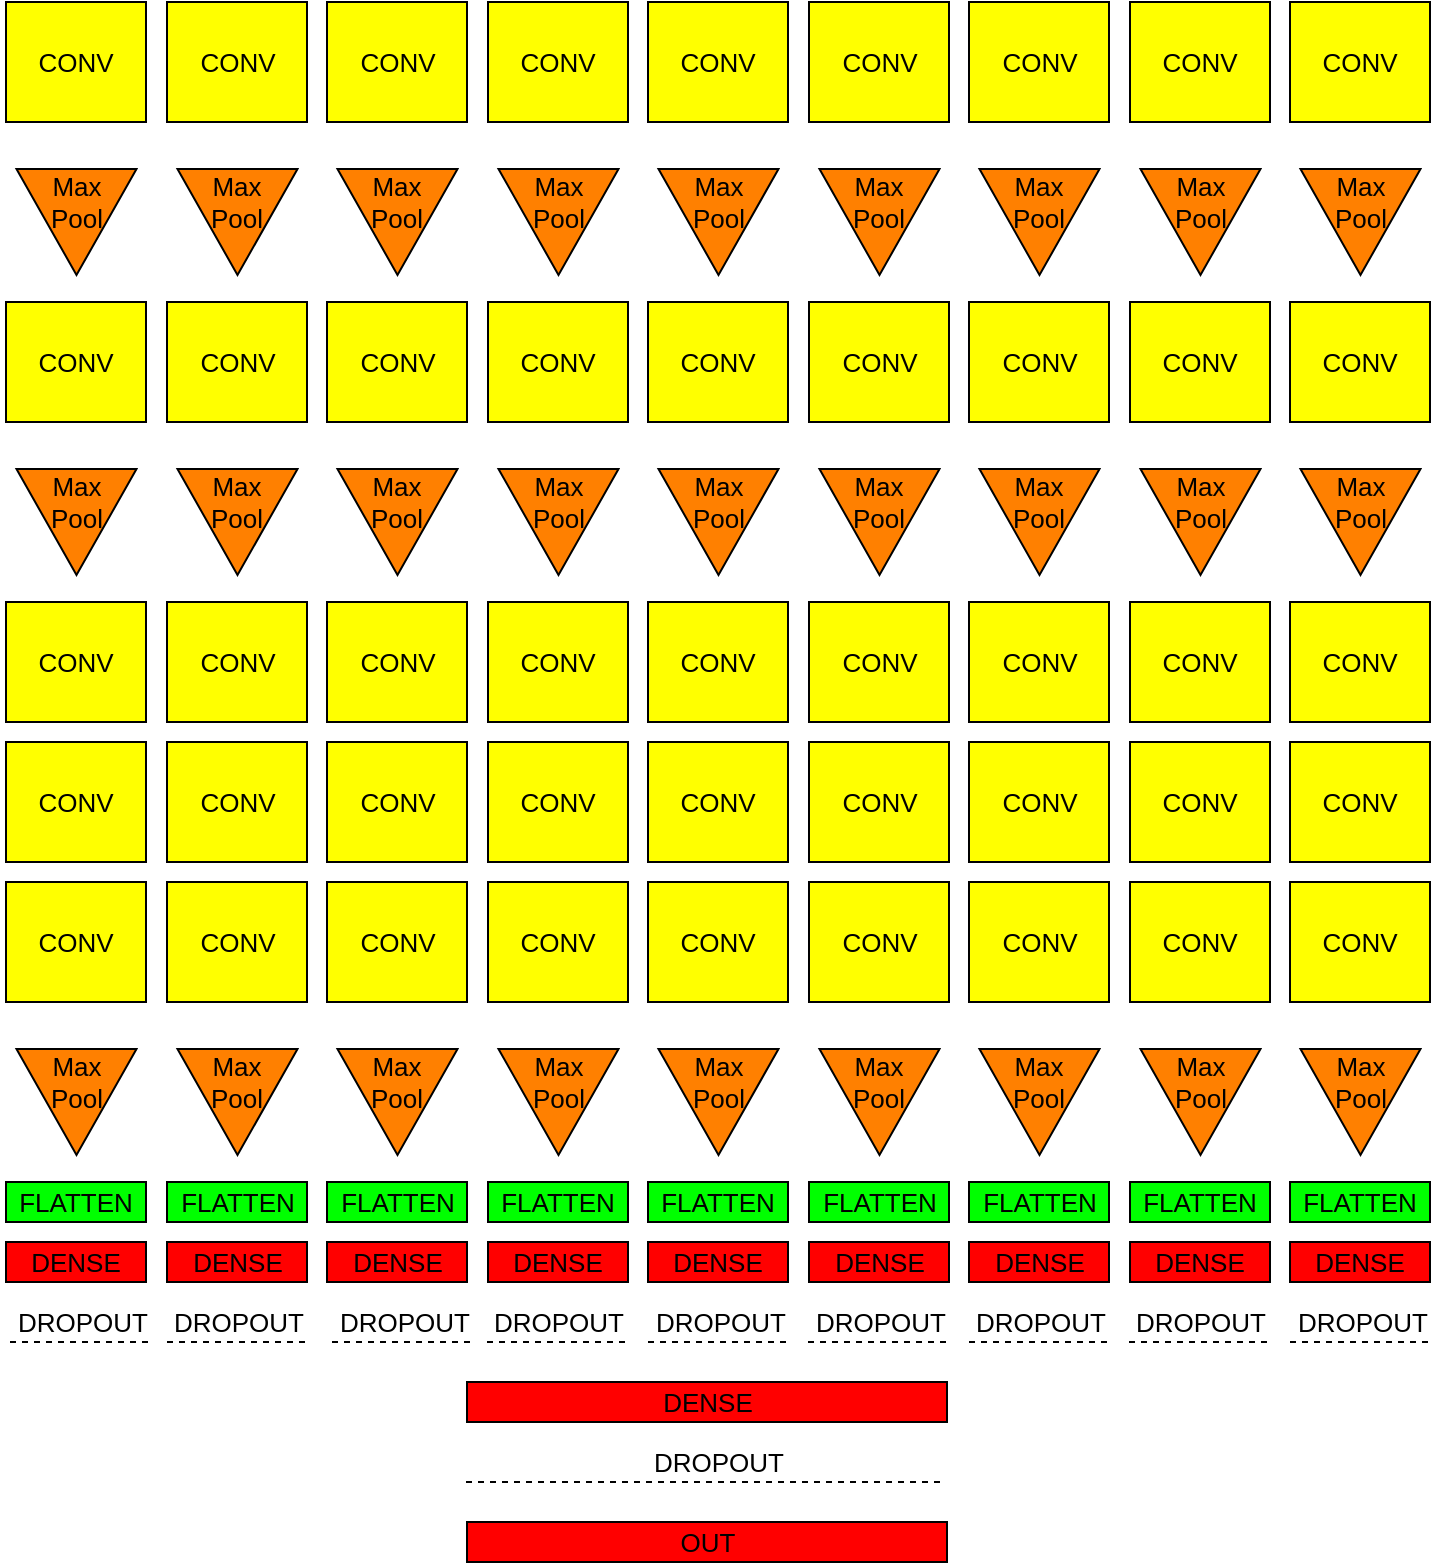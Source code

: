 <mxfile version="10.9.8" type="device"><diagram id="Rdj_Z7ZhWxju8aQ_-n5_" name="Page-1"><mxGraphModel dx="3100" dy="1816" grid="1" gridSize="10" guides="1" tooltips="1" connect="1" arrows="1" fold="1" page="1" pageScale="1" pageWidth="827" pageHeight="1169" math="0" shadow="0"><root><mxCell id="0"/><mxCell id="1" parent="0"/><mxCell id="YuXsCOZZbg4S0jJIkfYM-330" value="" style="group" vertex="1" connectable="0" parent="1"><mxGeometry x="40" y="20" width="77.5" height="690" as="geometry"/></mxCell><mxCell id="YuXsCOZZbg4S0jJIkfYM-313" value="CONV" style="rounded=0;whiteSpace=wrap;html=1;fillColor=#FFFF00;fontSize=13;align=center;" vertex="1" parent="YuXsCOZZbg4S0jJIkfYM-330"><mxGeometry width="70" height="60" as="geometry"/></mxCell><mxCell id="YuXsCOZZbg4S0jJIkfYM-316" value="" style="group" vertex="1" connectable="0" parent="YuXsCOZZbg4S0jJIkfYM-330"><mxGeometry x="8.75" y="70" width="53" height="80" as="geometry"/></mxCell><mxCell id="YuXsCOZZbg4S0jJIkfYM-314" value="" style="triangle;whiteSpace=wrap;html=1;fillColor=#FF8000;fontSize=13;align=center;rotation=90;" vertex="1" parent="YuXsCOZZbg4S0jJIkfYM-316"><mxGeometry y="10" width="53" height="60" as="geometry"/></mxCell><mxCell id="YuXsCOZZbg4S0jJIkfYM-315" value="Max&lt;br&gt;Pool" style="text;html=1;strokeColor=none;fillColor=none;align=center;verticalAlign=middle;whiteSpace=wrap;rounded=0;fontSize=13;rotation=0;" vertex="1" parent="YuXsCOZZbg4S0jJIkfYM-316"><mxGeometry x="8.75" y="20" width="35" height="20" as="geometry"/></mxCell><mxCell id="YuXsCOZZbg4S0jJIkfYM-317" value="CONV" style="rounded=0;whiteSpace=wrap;html=1;fillColor=#FFFF00;fontSize=13;align=center;" vertex="1" parent="YuXsCOZZbg4S0jJIkfYM-330"><mxGeometry y="150" width="70" height="60" as="geometry"/></mxCell><mxCell id="YuXsCOZZbg4S0jJIkfYM-318" value="" style="group" vertex="1" connectable="0" parent="YuXsCOZZbg4S0jJIkfYM-330"><mxGeometry x="8.75" y="220" width="53" height="80" as="geometry"/></mxCell><mxCell id="YuXsCOZZbg4S0jJIkfYM-319" value="" style="triangle;whiteSpace=wrap;html=1;fillColor=#FF8000;fontSize=13;align=center;rotation=90;" vertex="1" parent="YuXsCOZZbg4S0jJIkfYM-318"><mxGeometry y="10" width="53" height="60" as="geometry"/></mxCell><mxCell id="YuXsCOZZbg4S0jJIkfYM-320" value="Max&lt;br&gt;Pool" style="text;html=1;strokeColor=none;fillColor=none;align=center;verticalAlign=middle;whiteSpace=wrap;rounded=0;fontSize=13;rotation=0;" vertex="1" parent="YuXsCOZZbg4S0jJIkfYM-318"><mxGeometry x="8.75" y="20" width="35" height="20" as="geometry"/></mxCell><mxCell id="YuXsCOZZbg4S0jJIkfYM-321" value="CONV" style="rounded=0;whiteSpace=wrap;html=1;fillColor=#FFFF00;fontSize=13;align=center;" vertex="1" parent="YuXsCOZZbg4S0jJIkfYM-330"><mxGeometry y="300" width="70" height="60" as="geometry"/></mxCell><mxCell id="YuXsCOZZbg4S0jJIkfYM-322" value="CONV" style="rounded=0;whiteSpace=wrap;html=1;fillColor=#FFFF00;fontSize=13;align=center;" vertex="1" parent="YuXsCOZZbg4S0jJIkfYM-330"><mxGeometry y="370" width="70" height="60" as="geometry"/></mxCell><mxCell id="YuXsCOZZbg4S0jJIkfYM-323" value="CONV" style="rounded=0;whiteSpace=wrap;html=1;fillColor=#FFFF00;fontSize=13;align=center;" vertex="1" parent="YuXsCOZZbg4S0jJIkfYM-330"><mxGeometry y="440" width="70" height="60" as="geometry"/></mxCell><mxCell id="YuXsCOZZbg4S0jJIkfYM-324" value="" style="group" vertex="1" connectable="0" parent="YuXsCOZZbg4S0jJIkfYM-330"><mxGeometry x="8.75" y="510" width="53" height="80" as="geometry"/></mxCell><mxCell id="YuXsCOZZbg4S0jJIkfYM-325" value="" style="triangle;whiteSpace=wrap;html=1;fillColor=#FF8000;fontSize=13;align=center;rotation=90;" vertex="1" parent="YuXsCOZZbg4S0jJIkfYM-324"><mxGeometry y="10" width="53" height="60" as="geometry"/></mxCell><mxCell id="YuXsCOZZbg4S0jJIkfYM-326" value="Max&lt;br&gt;Pool" style="text;html=1;strokeColor=none;fillColor=none;align=center;verticalAlign=middle;whiteSpace=wrap;rounded=0;fontSize=13;rotation=0;" vertex="1" parent="YuXsCOZZbg4S0jJIkfYM-324"><mxGeometry x="8.75" y="20" width="35" height="20" as="geometry"/></mxCell><mxCell id="YuXsCOZZbg4S0jJIkfYM-327" value="FLATTEN" style="rounded=0;whiteSpace=wrap;html=1;fillColor=#00FF00;fontSize=13;align=center;" vertex="1" parent="YuXsCOZZbg4S0jJIkfYM-330"><mxGeometry y="590" width="70" height="20" as="geometry"/></mxCell><mxCell id="YuXsCOZZbg4S0jJIkfYM-328" value="DENSE" style="rounded=0;whiteSpace=wrap;html=1;fillColor=#FF0000;fontSize=13;align=center;" vertex="1" parent="YuXsCOZZbg4S0jJIkfYM-330"><mxGeometry y="620" width="70" height="20" as="geometry"/></mxCell><mxCell id="YuXsCOZZbg4S0jJIkfYM-753" value="" style="group" vertex="1" connectable="0" parent="YuXsCOZZbg4S0jJIkfYM-330"><mxGeometry x="-2.5" y="650" width="80" height="20" as="geometry"/></mxCell><mxCell id="YuXsCOZZbg4S0jJIkfYM-751" value="DROPOUT" style="text;html=1;resizable=0;points=[];autosize=1;align=center;verticalAlign=top;spacingTop=-4;fontSize=13;" vertex="1" parent="YuXsCOZZbg4S0jJIkfYM-753"><mxGeometry width="80" height="20" as="geometry"/></mxCell><mxCell id="YuXsCOZZbg4S0jJIkfYM-750" value="" style="endArrow=none;dashed=1;html=1;fontSize=13;" edge="1" parent="YuXsCOZZbg4S0jJIkfYM-753"><mxGeometry width="50" height="50" relative="1" as="geometry"><mxPoint x="4.5" y="20" as="sourcePoint"/><mxPoint x="74.5" y="20" as="targetPoint"/></mxGeometry></mxCell><mxCell id="YuXsCOZZbg4S0jJIkfYM-602" value="DENSE" style="rounded=0;whiteSpace=wrap;html=1;fillColor=#FF0000;fontSize=13;align=center;" vertex="1" parent="1"><mxGeometry x="270.5" y="710" width="240" height="20" as="geometry"/></mxCell><mxCell id="YuXsCOZZbg4S0jJIkfYM-604" value="OUT" style="rounded=0;whiteSpace=wrap;html=1;fillColor=#FF0000;fontSize=13;align=center;" vertex="1" parent="1"><mxGeometry x="270.5" y="780" width="240" height="20" as="geometry"/></mxCell><mxCell id="YuXsCOZZbg4S0jJIkfYM-605" value="" style="group" vertex="1" connectable="0" parent="1"><mxGeometry x="120.5" y="20" width="75.5" height="690" as="geometry"/></mxCell><mxCell id="YuXsCOZZbg4S0jJIkfYM-606" value="CONV" style="rounded=0;whiteSpace=wrap;html=1;fillColor=#FFFF00;fontSize=13;align=center;" vertex="1" parent="YuXsCOZZbg4S0jJIkfYM-605"><mxGeometry width="70" height="60" as="geometry"/></mxCell><mxCell id="YuXsCOZZbg4S0jJIkfYM-607" value="" style="group" vertex="1" connectable="0" parent="YuXsCOZZbg4S0jJIkfYM-605"><mxGeometry x="8.75" y="70" width="53" height="80" as="geometry"/></mxCell><mxCell id="YuXsCOZZbg4S0jJIkfYM-608" value="" style="triangle;whiteSpace=wrap;html=1;fillColor=#FF8000;fontSize=13;align=center;rotation=90;" vertex="1" parent="YuXsCOZZbg4S0jJIkfYM-607"><mxGeometry y="10" width="53" height="60" as="geometry"/></mxCell><mxCell id="YuXsCOZZbg4S0jJIkfYM-609" value="Max&lt;br&gt;Pool" style="text;html=1;strokeColor=none;fillColor=none;align=center;verticalAlign=middle;whiteSpace=wrap;rounded=0;fontSize=13;rotation=0;" vertex="1" parent="YuXsCOZZbg4S0jJIkfYM-607"><mxGeometry x="8.75" y="20" width="35" height="20" as="geometry"/></mxCell><mxCell id="YuXsCOZZbg4S0jJIkfYM-610" value="CONV" style="rounded=0;whiteSpace=wrap;html=1;fillColor=#FFFF00;fontSize=13;align=center;" vertex="1" parent="YuXsCOZZbg4S0jJIkfYM-605"><mxGeometry y="150" width="70" height="60" as="geometry"/></mxCell><mxCell id="YuXsCOZZbg4S0jJIkfYM-611" value="" style="group" vertex="1" connectable="0" parent="YuXsCOZZbg4S0jJIkfYM-605"><mxGeometry x="8.75" y="220" width="53" height="80" as="geometry"/></mxCell><mxCell id="YuXsCOZZbg4S0jJIkfYM-612" value="" style="triangle;whiteSpace=wrap;html=1;fillColor=#FF8000;fontSize=13;align=center;rotation=90;" vertex="1" parent="YuXsCOZZbg4S0jJIkfYM-611"><mxGeometry y="10" width="53" height="60" as="geometry"/></mxCell><mxCell id="YuXsCOZZbg4S0jJIkfYM-613" value="Max&lt;br&gt;Pool" style="text;html=1;strokeColor=none;fillColor=none;align=center;verticalAlign=middle;whiteSpace=wrap;rounded=0;fontSize=13;rotation=0;" vertex="1" parent="YuXsCOZZbg4S0jJIkfYM-611"><mxGeometry x="8.75" y="20" width="35" height="20" as="geometry"/></mxCell><mxCell id="YuXsCOZZbg4S0jJIkfYM-614" value="CONV" style="rounded=0;whiteSpace=wrap;html=1;fillColor=#FFFF00;fontSize=13;align=center;" vertex="1" parent="YuXsCOZZbg4S0jJIkfYM-605"><mxGeometry y="300" width="70" height="60" as="geometry"/></mxCell><mxCell id="YuXsCOZZbg4S0jJIkfYM-615" value="CONV" style="rounded=0;whiteSpace=wrap;html=1;fillColor=#FFFF00;fontSize=13;align=center;" vertex="1" parent="YuXsCOZZbg4S0jJIkfYM-605"><mxGeometry y="370" width="70" height="60" as="geometry"/></mxCell><mxCell id="YuXsCOZZbg4S0jJIkfYM-616" value="CONV" style="rounded=0;whiteSpace=wrap;html=1;fillColor=#FFFF00;fontSize=13;align=center;" vertex="1" parent="YuXsCOZZbg4S0jJIkfYM-605"><mxGeometry y="440" width="70" height="60" as="geometry"/></mxCell><mxCell id="YuXsCOZZbg4S0jJIkfYM-617" value="" style="group" vertex="1" connectable="0" parent="YuXsCOZZbg4S0jJIkfYM-605"><mxGeometry x="8.75" y="510" width="53" height="80" as="geometry"/></mxCell><mxCell id="YuXsCOZZbg4S0jJIkfYM-618" value="" style="triangle;whiteSpace=wrap;html=1;fillColor=#FF8000;fontSize=13;align=center;rotation=90;" vertex="1" parent="YuXsCOZZbg4S0jJIkfYM-617"><mxGeometry y="10" width="53" height="60" as="geometry"/></mxCell><mxCell id="YuXsCOZZbg4S0jJIkfYM-619" value="Max&lt;br&gt;Pool" style="text;html=1;strokeColor=none;fillColor=none;align=center;verticalAlign=middle;whiteSpace=wrap;rounded=0;fontSize=13;rotation=0;" vertex="1" parent="YuXsCOZZbg4S0jJIkfYM-617"><mxGeometry x="8.75" y="20" width="35" height="20" as="geometry"/></mxCell><mxCell id="YuXsCOZZbg4S0jJIkfYM-620" value="FLATTEN" style="rounded=0;whiteSpace=wrap;html=1;fillColor=#00FF00;fontSize=13;align=center;" vertex="1" parent="YuXsCOZZbg4S0jJIkfYM-605"><mxGeometry y="590" width="70" height="20" as="geometry"/></mxCell><mxCell id="YuXsCOZZbg4S0jJIkfYM-621" value="DENSE" style="rounded=0;whiteSpace=wrap;html=1;fillColor=#FF0000;fontSize=13;align=center;" vertex="1" parent="YuXsCOZZbg4S0jJIkfYM-605"><mxGeometry y="620" width="70" height="20" as="geometry"/></mxCell><mxCell id="YuXsCOZZbg4S0jJIkfYM-754" value="" style="group" vertex="1" connectable="0" parent="YuXsCOZZbg4S0jJIkfYM-605"><mxGeometry x="-4.5" y="650" width="80" height="20" as="geometry"/></mxCell><mxCell id="YuXsCOZZbg4S0jJIkfYM-755" value="DROPOUT" style="text;html=1;resizable=0;points=[];autosize=1;align=center;verticalAlign=top;spacingTop=-4;fontSize=13;" vertex="1" parent="YuXsCOZZbg4S0jJIkfYM-754"><mxGeometry width="80" height="20" as="geometry"/></mxCell><mxCell id="YuXsCOZZbg4S0jJIkfYM-756" value="" style="endArrow=none;dashed=1;html=1;fontSize=13;" edge="1" parent="YuXsCOZZbg4S0jJIkfYM-754"><mxGeometry width="50" height="50" relative="1" as="geometry"><mxPoint x="4.5" y="20" as="sourcePoint"/><mxPoint x="74.5" y="20" as="targetPoint"/></mxGeometry></mxCell><mxCell id="YuXsCOZZbg4S0jJIkfYM-623" value="" style="group" vertex="1" connectable="0" parent="1"><mxGeometry x="200.5" y="20" width="78" height="690" as="geometry"/></mxCell><mxCell id="YuXsCOZZbg4S0jJIkfYM-624" value="CONV" style="rounded=0;whiteSpace=wrap;html=1;fillColor=#FFFF00;fontSize=13;align=center;" vertex="1" parent="YuXsCOZZbg4S0jJIkfYM-623"><mxGeometry width="70" height="60" as="geometry"/></mxCell><mxCell id="YuXsCOZZbg4S0jJIkfYM-625" value="" style="group" vertex="1" connectable="0" parent="YuXsCOZZbg4S0jJIkfYM-623"><mxGeometry x="8.75" y="70" width="53" height="80" as="geometry"/></mxCell><mxCell id="YuXsCOZZbg4S0jJIkfYM-626" value="" style="triangle;whiteSpace=wrap;html=1;fillColor=#FF8000;fontSize=13;align=center;rotation=90;" vertex="1" parent="YuXsCOZZbg4S0jJIkfYM-625"><mxGeometry y="10" width="53" height="60" as="geometry"/></mxCell><mxCell id="YuXsCOZZbg4S0jJIkfYM-627" value="Max&lt;br&gt;Pool" style="text;html=1;strokeColor=none;fillColor=none;align=center;verticalAlign=middle;whiteSpace=wrap;rounded=0;fontSize=13;rotation=0;" vertex="1" parent="YuXsCOZZbg4S0jJIkfYM-625"><mxGeometry x="8.75" y="20" width="35" height="20" as="geometry"/></mxCell><mxCell id="YuXsCOZZbg4S0jJIkfYM-628" value="CONV" style="rounded=0;whiteSpace=wrap;html=1;fillColor=#FFFF00;fontSize=13;align=center;" vertex="1" parent="YuXsCOZZbg4S0jJIkfYM-623"><mxGeometry y="150" width="70" height="60" as="geometry"/></mxCell><mxCell id="YuXsCOZZbg4S0jJIkfYM-629" value="" style="group" vertex="1" connectable="0" parent="YuXsCOZZbg4S0jJIkfYM-623"><mxGeometry x="8.75" y="220" width="53" height="80" as="geometry"/></mxCell><mxCell id="YuXsCOZZbg4S0jJIkfYM-630" value="" style="triangle;whiteSpace=wrap;html=1;fillColor=#FF8000;fontSize=13;align=center;rotation=90;" vertex="1" parent="YuXsCOZZbg4S0jJIkfYM-629"><mxGeometry y="10" width="53" height="60" as="geometry"/></mxCell><mxCell id="YuXsCOZZbg4S0jJIkfYM-631" value="Max&lt;br&gt;Pool" style="text;html=1;strokeColor=none;fillColor=none;align=center;verticalAlign=middle;whiteSpace=wrap;rounded=0;fontSize=13;rotation=0;" vertex="1" parent="YuXsCOZZbg4S0jJIkfYM-629"><mxGeometry x="8.75" y="20" width="35" height="20" as="geometry"/></mxCell><mxCell id="YuXsCOZZbg4S0jJIkfYM-632" value="CONV" style="rounded=0;whiteSpace=wrap;html=1;fillColor=#FFFF00;fontSize=13;align=center;" vertex="1" parent="YuXsCOZZbg4S0jJIkfYM-623"><mxGeometry y="300" width="70" height="60" as="geometry"/></mxCell><mxCell id="YuXsCOZZbg4S0jJIkfYM-633" value="CONV" style="rounded=0;whiteSpace=wrap;html=1;fillColor=#FFFF00;fontSize=13;align=center;" vertex="1" parent="YuXsCOZZbg4S0jJIkfYM-623"><mxGeometry y="370" width="70" height="60" as="geometry"/></mxCell><mxCell id="YuXsCOZZbg4S0jJIkfYM-634" value="CONV" style="rounded=0;whiteSpace=wrap;html=1;fillColor=#FFFF00;fontSize=13;align=center;" vertex="1" parent="YuXsCOZZbg4S0jJIkfYM-623"><mxGeometry y="440" width="70" height="60" as="geometry"/></mxCell><mxCell id="YuXsCOZZbg4S0jJIkfYM-635" value="" style="group" vertex="1" connectable="0" parent="YuXsCOZZbg4S0jJIkfYM-623"><mxGeometry x="8.75" y="510" width="53" height="80" as="geometry"/></mxCell><mxCell id="YuXsCOZZbg4S0jJIkfYM-636" value="" style="triangle;whiteSpace=wrap;html=1;fillColor=#FF8000;fontSize=13;align=center;rotation=90;" vertex="1" parent="YuXsCOZZbg4S0jJIkfYM-635"><mxGeometry y="10" width="53" height="60" as="geometry"/></mxCell><mxCell id="YuXsCOZZbg4S0jJIkfYM-637" value="Max&lt;br&gt;Pool" style="text;html=1;strokeColor=none;fillColor=none;align=center;verticalAlign=middle;whiteSpace=wrap;rounded=0;fontSize=13;rotation=0;" vertex="1" parent="YuXsCOZZbg4S0jJIkfYM-635"><mxGeometry x="8.75" y="20" width="35" height="20" as="geometry"/></mxCell><mxCell id="YuXsCOZZbg4S0jJIkfYM-638" value="FLATTEN" style="rounded=0;whiteSpace=wrap;html=1;fillColor=#00FF00;fontSize=13;align=center;" vertex="1" parent="YuXsCOZZbg4S0jJIkfYM-623"><mxGeometry y="590" width="70" height="20" as="geometry"/></mxCell><mxCell id="YuXsCOZZbg4S0jJIkfYM-639" value="DENSE" style="rounded=0;whiteSpace=wrap;html=1;fillColor=#FF0000;fontSize=13;align=center;" vertex="1" parent="YuXsCOZZbg4S0jJIkfYM-623"><mxGeometry y="620" width="70" height="20" as="geometry"/></mxCell><mxCell id="YuXsCOZZbg4S0jJIkfYM-757" value="" style="group" vertex="1" connectable="0" parent="YuXsCOZZbg4S0jJIkfYM-623"><mxGeometry x="-2" y="650" width="80" height="20" as="geometry"/></mxCell><mxCell id="YuXsCOZZbg4S0jJIkfYM-758" value="DROPOUT" style="text;html=1;resizable=0;points=[];autosize=1;align=center;verticalAlign=top;spacingTop=-4;fontSize=13;" vertex="1" parent="YuXsCOZZbg4S0jJIkfYM-757"><mxGeometry width="80" height="20" as="geometry"/></mxCell><mxCell id="YuXsCOZZbg4S0jJIkfYM-759" value="" style="endArrow=none;dashed=1;html=1;fontSize=13;" edge="1" parent="YuXsCOZZbg4S0jJIkfYM-757"><mxGeometry width="50" height="50" relative="1" as="geometry"><mxPoint x="4.5" y="20" as="sourcePoint"/><mxPoint x="74.5" y="20" as="targetPoint"/></mxGeometry></mxCell><mxCell id="YuXsCOZZbg4S0jJIkfYM-641" value="" style="group" vertex="1" connectable="0" parent="1"><mxGeometry x="281" y="20" width="75" height="690" as="geometry"/></mxCell><mxCell id="YuXsCOZZbg4S0jJIkfYM-642" value="CONV" style="rounded=0;whiteSpace=wrap;html=1;fillColor=#FFFF00;fontSize=13;align=center;" vertex="1" parent="YuXsCOZZbg4S0jJIkfYM-641"><mxGeometry width="70" height="60" as="geometry"/></mxCell><mxCell id="YuXsCOZZbg4S0jJIkfYM-643" value="" style="group" vertex="1" connectable="0" parent="YuXsCOZZbg4S0jJIkfYM-641"><mxGeometry x="8.75" y="70" width="53" height="80" as="geometry"/></mxCell><mxCell id="YuXsCOZZbg4S0jJIkfYM-644" value="" style="triangle;whiteSpace=wrap;html=1;fillColor=#FF8000;fontSize=13;align=center;rotation=90;" vertex="1" parent="YuXsCOZZbg4S0jJIkfYM-643"><mxGeometry y="10" width="53" height="60" as="geometry"/></mxCell><mxCell id="YuXsCOZZbg4S0jJIkfYM-645" value="Max&lt;br&gt;Pool" style="text;html=1;strokeColor=none;fillColor=none;align=center;verticalAlign=middle;whiteSpace=wrap;rounded=0;fontSize=13;rotation=0;" vertex="1" parent="YuXsCOZZbg4S0jJIkfYM-643"><mxGeometry x="8.75" y="20" width="35" height="20" as="geometry"/></mxCell><mxCell id="YuXsCOZZbg4S0jJIkfYM-646" value="CONV" style="rounded=0;whiteSpace=wrap;html=1;fillColor=#FFFF00;fontSize=13;align=center;" vertex="1" parent="YuXsCOZZbg4S0jJIkfYM-641"><mxGeometry y="150" width="70" height="60" as="geometry"/></mxCell><mxCell id="YuXsCOZZbg4S0jJIkfYM-647" value="" style="group" vertex="1" connectable="0" parent="YuXsCOZZbg4S0jJIkfYM-641"><mxGeometry x="8.75" y="220" width="53" height="80" as="geometry"/></mxCell><mxCell id="YuXsCOZZbg4S0jJIkfYM-648" value="" style="triangle;whiteSpace=wrap;html=1;fillColor=#FF8000;fontSize=13;align=center;rotation=90;" vertex="1" parent="YuXsCOZZbg4S0jJIkfYM-647"><mxGeometry y="10" width="53" height="60" as="geometry"/></mxCell><mxCell id="YuXsCOZZbg4S0jJIkfYM-649" value="Max&lt;br&gt;Pool" style="text;html=1;strokeColor=none;fillColor=none;align=center;verticalAlign=middle;whiteSpace=wrap;rounded=0;fontSize=13;rotation=0;" vertex="1" parent="YuXsCOZZbg4S0jJIkfYM-647"><mxGeometry x="8.75" y="20" width="35" height="20" as="geometry"/></mxCell><mxCell id="YuXsCOZZbg4S0jJIkfYM-650" value="CONV" style="rounded=0;whiteSpace=wrap;html=1;fillColor=#FFFF00;fontSize=13;align=center;" vertex="1" parent="YuXsCOZZbg4S0jJIkfYM-641"><mxGeometry y="300" width="70" height="60" as="geometry"/></mxCell><mxCell id="YuXsCOZZbg4S0jJIkfYM-651" value="CONV" style="rounded=0;whiteSpace=wrap;html=1;fillColor=#FFFF00;fontSize=13;align=center;" vertex="1" parent="YuXsCOZZbg4S0jJIkfYM-641"><mxGeometry y="370" width="70" height="60" as="geometry"/></mxCell><mxCell id="YuXsCOZZbg4S0jJIkfYM-652" value="CONV" style="rounded=0;whiteSpace=wrap;html=1;fillColor=#FFFF00;fontSize=13;align=center;" vertex="1" parent="YuXsCOZZbg4S0jJIkfYM-641"><mxGeometry y="440" width="70" height="60" as="geometry"/></mxCell><mxCell id="YuXsCOZZbg4S0jJIkfYM-653" value="" style="group" vertex="1" connectable="0" parent="YuXsCOZZbg4S0jJIkfYM-641"><mxGeometry x="8.75" y="510" width="53" height="80" as="geometry"/></mxCell><mxCell id="YuXsCOZZbg4S0jJIkfYM-654" value="" style="triangle;whiteSpace=wrap;html=1;fillColor=#FF8000;fontSize=13;align=center;rotation=90;" vertex="1" parent="YuXsCOZZbg4S0jJIkfYM-653"><mxGeometry y="10" width="53" height="60" as="geometry"/></mxCell><mxCell id="YuXsCOZZbg4S0jJIkfYM-655" value="Max&lt;br&gt;Pool" style="text;html=1;strokeColor=none;fillColor=none;align=center;verticalAlign=middle;whiteSpace=wrap;rounded=0;fontSize=13;rotation=0;" vertex="1" parent="YuXsCOZZbg4S0jJIkfYM-653"><mxGeometry x="8.75" y="20" width="35" height="20" as="geometry"/></mxCell><mxCell id="YuXsCOZZbg4S0jJIkfYM-656" value="FLATTEN" style="rounded=0;whiteSpace=wrap;html=1;fillColor=#00FF00;fontSize=13;align=center;" vertex="1" parent="YuXsCOZZbg4S0jJIkfYM-641"><mxGeometry y="590" width="70" height="20" as="geometry"/></mxCell><mxCell id="YuXsCOZZbg4S0jJIkfYM-657" value="DENSE" style="rounded=0;whiteSpace=wrap;html=1;fillColor=#FF0000;fontSize=13;align=center;" vertex="1" parent="YuXsCOZZbg4S0jJIkfYM-641"><mxGeometry y="620" width="70" height="20" as="geometry"/></mxCell><mxCell id="YuXsCOZZbg4S0jJIkfYM-760" value="" style="group" vertex="1" connectable="0" parent="YuXsCOZZbg4S0jJIkfYM-641"><mxGeometry x="-5" y="650" width="80" height="20" as="geometry"/></mxCell><mxCell id="YuXsCOZZbg4S0jJIkfYM-761" value="DROPOUT" style="text;html=1;resizable=0;points=[];autosize=1;align=center;verticalAlign=top;spacingTop=-4;fontSize=13;" vertex="1" parent="YuXsCOZZbg4S0jJIkfYM-760"><mxGeometry width="80" height="20" as="geometry"/></mxCell><mxCell id="YuXsCOZZbg4S0jJIkfYM-762" value="" style="endArrow=none;dashed=1;html=1;fontSize=13;" edge="1" parent="YuXsCOZZbg4S0jJIkfYM-760"><mxGeometry width="50" height="50" relative="1" as="geometry"><mxPoint x="4.5" y="20" as="sourcePoint"/><mxPoint x="74.5" y="20" as="targetPoint"/></mxGeometry></mxCell><mxCell id="YuXsCOZZbg4S0jJIkfYM-659" value="" style="group" vertex="1" connectable="0" parent="1"><mxGeometry x="361" y="20" width="75.5" height="690" as="geometry"/></mxCell><mxCell id="YuXsCOZZbg4S0jJIkfYM-660" value="CONV" style="rounded=0;whiteSpace=wrap;html=1;fillColor=#FFFF00;fontSize=13;align=center;" vertex="1" parent="YuXsCOZZbg4S0jJIkfYM-659"><mxGeometry width="70" height="60" as="geometry"/></mxCell><mxCell id="YuXsCOZZbg4S0jJIkfYM-661" value="" style="group" vertex="1" connectable="0" parent="YuXsCOZZbg4S0jJIkfYM-659"><mxGeometry x="8.75" y="70" width="53" height="80" as="geometry"/></mxCell><mxCell id="YuXsCOZZbg4S0jJIkfYM-662" value="" style="triangle;whiteSpace=wrap;html=1;fillColor=#FF8000;fontSize=13;align=center;rotation=90;" vertex="1" parent="YuXsCOZZbg4S0jJIkfYM-661"><mxGeometry y="10" width="53" height="60" as="geometry"/></mxCell><mxCell id="YuXsCOZZbg4S0jJIkfYM-663" value="Max&lt;br&gt;Pool" style="text;html=1;strokeColor=none;fillColor=none;align=center;verticalAlign=middle;whiteSpace=wrap;rounded=0;fontSize=13;rotation=0;" vertex="1" parent="YuXsCOZZbg4S0jJIkfYM-661"><mxGeometry x="8.75" y="20" width="35" height="20" as="geometry"/></mxCell><mxCell id="YuXsCOZZbg4S0jJIkfYM-664" value="CONV" style="rounded=0;whiteSpace=wrap;html=1;fillColor=#FFFF00;fontSize=13;align=center;" vertex="1" parent="YuXsCOZZbg4S0jJIkfYM-659"><mxGeometry y="150" width="70" height="60" as="geometry"/></mxCell><mxCell id="YuXsCOZZbg4S0jJIkfYM-665" value="" style="group" vertex="1" connectable="0" parent="YuXsCOZZbg4S0jJIkfYM-659"><mxGeometry x="8.75" y="220" width="53" height="80" as="geometry"/></mxCell><mxCell id="YuXsCOZZbg4S0jJIkfYM-666" value="" style="triangle;whiteSpace=wrap;html=1;fillColor=#FF8000;fontSize=13;align=center;rotation=90;" vertex="1" parent="YuXsCOZZbg4S0jJIkfYM-665"><mxGeometry y="10" width="53" height="60" as="geometry"/></mxCell><mxCell id="YuXsCOZZbg4S0jJIkfYM-667" value="Max&lt;br&gt;Pool" style="text;html=1;strokeColor=none;fillColor=none;align=center;verticalAlign=middle;whiteSpace=wrap;rounded=0;fontSize=13;rotation=0;" vertex="1" parent="YuXsCOZZbg4S0jJIkfYM-665"><mxGeometry x="8.75" y="20" width="35" height="20" as="geometry"/></mxCell><mxCell id="YuXsCOZZbg4S0jJIkfYM-668" value="CONV" style="rounded=0;whiteSpace=wrap;html=1;fillColor=#FFFF00;fontSize=13;align=center;" vertex="1" parent="YuXsCOZZbg4S0jJIkfYM-659"><mxGeometry y="300" width="70" height="60" as="geometry"/></mxCell><mxCell id="YuXsCOZZbg4S0jJIkfYM-669" value="CONV" style="rounded=0;whiteSpace=wrap;html=1;fillColor=#FFFF00;fontSize=13;align=center;" vertex="1" parent="YuXsCOZZbg4S0jJIkfYM-659"><mxGeometry y="370" width="70" height="60" as="geometry"/></mxCell><mxCell id="YuXsCOZZbg4S0jJIkfYM-670" value="CONV" style="rounded=0;whiteSpace=wrap;html=1;fillColor=#FFFF00;fontSize=13;align=center;" vertex="1" parent="YuXsCOZZbg4S0jJIkfYM-659"><mxGeometry y="440" width="70" height="60" as="geometry"/></mxCell><mxCell id="YuXsCOZZbg4S0jJIkfYM-671" value="" style="group" vertex="1" connectable="0" parent="YuXsCOZZbg4S0jJIkfYM-659"><mxGeometry x="8.75" y="510" width="53" height="80" as="geometry"/></mxCell><mxCell id="YuXsCOZZbg4S0jJIkfYM-672" value="" style="triangle;whiteSpace=wrap;html=1;fillColor=#FF8000;fontSize=13;align=center;rotation=90;" vertex="1" parent="YuXsCOZZbg4S0jJIkfYM-671"><mxGeometry y="10" width="53" height="60" as="geometry"/></mxCell><mxCell id="YuXsCOZZbg4S0jJIkfYM-673" value="Max&lt;br&gt;Pool" style="text;html=1;strokeColor=none;fillColor=none;align=center;verticalAlign=middle;whiteSpace=wrap;rounded=0;fontSize=13;rotation=0;" vertex="1" parent="YuXsCOZZbg4S0jJIkfYM-671"><mxGeometry x="8.75" y="20" width="35" height="20" as="geometry"/></mxCell><mxCell id="YuXsCOZZbg4S0jJIkfYM-674" value="FLATTEN" style="rounded=0;whiteSpace=wrap;html=1;fillColor=#00FF00;fontSize=13;align=center;" vertex="1" parent="YuXsCOZZbg4S0jJIkfYM-659"><mxGeometry y="590" width="70" height="20" as="geometry"/></mxCell><mxCell id="YuXsCOZZbg4S0jJIkfYM-675" value="DENSE" style="rounded=0;whiteSpace=wrap;html=1;fillColor=#FF0000;fontSize=13;align=center;" vertex="1" parent="YuXsCOZZbg4S0jJIkfYM-659"><mxGeometry y="620" width="70" height="20" as="geometry"/></mxCell><mxCell id="YuXsCOZZbg4S0jJIkfYM-763" value="" style="group" vertex="1" connectable="0" parent="YuXsCOZZbg4S0jJIkfYM-659"><mxGeometry x="-4.5" y="650" width="80" height="20" as="geometry"/></mxCell><mxCell id="YuXsCOZZbg4S0jJIkfYM-764" value="DROPOUT" style="text;html=1;resizable=0;points=[];autosize=1;align=center;verticalAlign=top;spacingTop=-4;fontSize=13;" vertex="1" parent="YuXsCOZZbg4S0jJIkfYM-763"><mxGeometry width="80" height="20" as="geometry"/></mxCell><mxCell id="YuXsCOZZbg4S0jJIkfYM-765" value="" style="endArrow=none;dashed=1;html=1;fontSize=13;" edge="1" parent="YuXsCOZZbg4S0jJIkfYM-763"><mxGeometry width="50" height="50" relative="1" as="geometry"><mxPoint x="4.5" y="20" as="sourcePoint"/><mxPoint x="74.5" y="20" as="targetPoint"/></mxGeometry></mxCell><mxCell id="YuXsCOZZbg4S0jJIkfYM-677" value="" style="group" vertex="1" connectable="0" parent="1"><mxGeometry x="441.5" y="20" width="75" height="690" as="geometry"/></mxCell><mxCell id="YuXsCOZZbg4S0jJIkfYM-678" value="CONV" style="rounded=0;whiteSpace=wrap;html=1;fillColor=#FFFF00;fontSize=13;align=center;" vertex="1" parent="YuXsCOZZbg4S0jJIkfYM-677"><mxGeometry width="70" height="60" as="geometry"/></mxCell><mxCell id="YuXsCOZZbg4S0jJIkfYM-679" value="" style="group" vertex="1" connectable="0" parent="YuXsCOZZbg4S0jJIkfYM-677"><mxGeometry x="8.75" y="70" width="53" height="80" as="geometry"/></mxCell><mxCell id="YuXsCOZZbg4S0jJIkfYM-680" value="" style="triangle;whiteSpace=wrap;html=1;fillColor=#FF8000;fontSize=13;align=center;rotation=90;" vertex="1" parent="YuXsCOZZbg4S0jJIkfYM-679"><mxGeometry y="10" width="53" height="60" as="geometry"/></mxCell><mxCell id="YuXsCOZZbg4S0jJIkfYM-681" value="Max&lt;br&gt;Pool" style="text;html=1;strokeColor=none;fillColor=none;align=center;verticalAlign=middle;whiteSpace=wrap;rounded=0;fontSize=13;rotation=0;" vertex="1" parent="YuXsCOZZbg4S0jJIkfYM-679"><mxGeometry x="8.75" y="20" width="35" height="20" as="geometry"/></mxCell><mxCell id="YuXsCOZZbg4S0jJIkfYM-682" value="CONV" style="rounded=0;whiteSpace=wrap;html=1;fillColor=#FFFF00;fontSize=13;align=center;" vertex="1" parent="YuXsCOZZbg4S0jJIkfYM-677"><mxGeometry y="150" width="70" height="60" as="geometry"/></mxCell><mxCell id="YuXsCOZZbg4S0jJIkfYM-683" value="" style="group" vertex="1" connectable="0" parent="YuXsCOZZbg4S0jJIkfYM-677"><mxGeometry x="8.75" y="220" width="53" height="80" as="geometry"/></mxCell><mxCell id="YuXsCOZZbg4S0jJIkfYM-684" value="" style="triangle;whiteSpace=wrap;html=1;fillColor=#FF8000;fontSize=13;align=center;rotation=90;" vertex="1" parent="YuXsCOZZbg4S0jJIkfYM-683"><mxGeometry y="10" width="53" height="60" as="geometry"/></mxCell><mxCell id="YuXsCOZZbg4S0jJIkfYM-685" value="Max&lt;br&gt;Pool" style="text;html=1;strokeColor=none;fillColor=none;align=center;verticalAlign=middle;whiteSpace=wrap;rounded=0;fontSize=13;rotation=0;" vertex="1" parent="YuXsCOZZbg4S0jJIkfYM-683"><mxGeometry x="8.75" y="20" width="35" height="20" as="geometry"/></mxCell><mxCell id="YuXsCOZZbg4S0jJIkfYM-686" value="CONV" style="rounded=0;whiteSpace=wrap;html=1;fillColor=#FFFF00;fontSize=13;align=center;" vertex="1" parent="YuXsCOZZbg4S0jJIkfYM-677"><mxGeometry y="300" width="70" height="60" as="geometry"/></mxCell><mxCell id="YuXsCOZZbg4S0jJIkfYM-687" value="CONV" style="rounded=0;whiteSpace=wrap;html=1;fillColor=#FFFF00;fontSize=13;align=center;" vertex="1" parent="YuXsCOZZbg4S0jJIkfYM-677"><mxGeometry y="370" width="70" height="60" as="geometry"/></mxCell><mxCell id="YuXsCOZZbg4S0jJIkfYM-688" value="CONV" style="rounded=0;whiteSpace=wrap;html=1;fillColor=#FFFF00;fontSize=13;align=center;" vertex="1" parent="YuXsCOZZbg4S0jJIkfYM-677"><mxGeometry y="440" width="70" height="60" as="geometry"/></mxCell><mxCell id="YuXsCOZZbg4S0jJIkfYM-689" value="" style="group" vertex="1" connectable="0" parent="YuXsCOZZbg4S0jJIkfYM-677"><mxGeometry x="8.75" y="510" width="53" height="80" as="geometry"/></mxCell><mxCell id="YuXsCOZZbg4S0jJIkfYM-690" value="" style="triangle;whiteSpace=wrap;html=1;fillColor=#FF8000;fontSize=13;align=center;rotation=90;" vertex="1" parent="YuXsCOZZbg4S0jJIkfYM-689"><mxGeometry y="10" width="53" height="60" as="geometry"/></mxCell><mxCell id="YuXsCOZZbg4S0jJIkfYM-691" value="Max&lt;br&gt;Pool" style="text;html=1;strokeColor=none;fillColor=none;align=center;verticalAlign=middle;whiteSpace=wrap;rounded=0;fontSize=13;rotation=0;" vertex="1" parent="YuXsCOZZbg4S0jJIkfYM-689"><mxGeometry x="8.75" y="20" width="35" height="20" as="geometry"/></mxCell><mxCell id="YuXsCOZZbg4S0jJIkfYM-692" value="FLATTEN" style="rounded=0;whiteSpace=wrap;html=1;fillColor=#00FF00;fontSize=13;align=center;" vertex="1" parent="YuXsCOZZbg4S0jJIkfYM-677"><mxGeometry y="590" width="70" height="20" as="geometry"/></mxCell><mxCell id="YuXsCOZZbg4S0jJIkfYM-693" value="DENSE" style="rounded=0;whiteSpace=wrap;html=1;fillColor=#FF0000;fontSize=13;align=center;" vertex="1" parent="YuXsCOZZbg4S0jJIkfYM-677"><mxGeometry y="620" width="70" height="20" as="geometry"/></mxCell><mxCell id="YuXsCOZZbg4S0jJIkfYM-766" value="" style="group" vertex="1" connectable="0" parent="YuXsCOZZbg4S0jJIkfYM-677"><mxGeometry x="-5" y="650" width="80" height="20" as="geometry"/></mxCell><mxCell id="YuXsCOZZbg4S0jJIkfYM-767" value="DROPOUT" style="text;html=1;resizable=0;points=[];autosize=1;align=center;verticalAlign=top;spacingTop=-4;fontSize=13;" vertex="1" parent="YuXsCOZZbg4S0jJIkfYM-766"><mxGeometry width="80" height="20" as="geometry"/></mxCell><mxCell id="YuXsCOZZbg4S0jJIkfYM-768" value="" style="endArrow=none;dashed=1;html=1;fontSize=13;" edge="1" parent="YuXsCOZZbg4S0jJIkfYM-766"><mxGeometry width="50" height="50" relative="1" as="geometry"><mxPoint x="4.5" y="20" as="sourcePoint"/><mxPoint x="74.5" y="20" as="targetPoint"/></mxGeometry></mxCell><mxCell id="YuXsCOZZbg4S0jJIkfYM-695" value="" style="group" vertex="1" connectable="0" parent="1"><mxGeometry x="521.5" y="20" width="73" height="690" as="geometry"/></mxCell><mxCell id="YuXsCOZZbg4S0jJIkfYM-696" value="CONV" style="rounded=0;whiteSpace=wrap;html=1;fillColor=#FFFF00;fontSize=13;align=center;" vertex="1" parent="YuXsCOZZbg4S0jJIkfYM-695"><mxGeometry width="70" height="60" as="geometry"/></mxCell><mxCell id="YuXsCOZZbg4S0jJIkfYM-697" value="" style="group" vertex="1" connectable="0" parent="YuXsCOZZbg4S0jJIkfYM-695"><mxGeometry x="8.75" y="70" width="53" height="80" as="geometry"/></mxCell><mxCell id="YuXsCOZZbg4S0jJIkfYM-698" value="" style="triangle;whiteSpace=wrap;html=1;fillColor=#FF8000;fontSize=13;align=center;rotation=90;" vertex="1" parent="YuXsCOZZbg4S0jJIkfYM-697"><mxGeometry y="10" width="53" height="60" as="geometry"/></mxCell><mxCell id="YuXsCOZZbg4S0jJIkfYM-699" value="Max&lt;br&gt;Pool" style="text;html=1;strokeColor=none;fillColor=none;align=center;verticalAlign=middle;whiteSpace=wrap;rounded=0;fontSize=13;rotation=0;" vertex="1" parent="YuXsCOZZbg4S0jJIkfYM-697"><mxGeometry x="8.75" y="20" width="35" height="20" as="geometry"/></mxCell><mxCell id="YuXsCOZZbg4S0jJIkfYM-700" value="CONV" style="rounded=0;whiteSpace=wrap;html=1;fillColor=#FFFF00;fontSize=13;align=center;" vertex="1" parent="YuXsCOZZbg4S0jJIkfYM-695"><mxGeometry y="150" width="70" height="60" as="geometry"/></mxCell><mxCell id="YuXsCOZZbg4S0jJIkfYM-701" value="" style="group" vertex="1" connectable="0" parent="YuXsCOZZbg4S0jJIkfYM-695"><mxGeometry x="8.75" y="220" width="53" height="80" as="geometry"/></mxCell><mxCell id="YuXsCOZZbg4S0jJIkfYM-702" value="" style="triangle;whiteSpace=wrap;html=1;fillColor=#FF8000;fontSize=13;align=center;rotation=90;" vertex="1" parent="YuXsCOZZbg4S0jJIkfYM-701"><mxGeometry y="10" width="53" height="60" as="geometry"/></mxCell><mxCell id="YuXsCOZZbg4S0jJIkfYM-703" value="Max&lt;br&gt;Pool" style="text;html=1;strokeColor=none;fillColor=none;align=center;verticalAlign=middle;whiteSpace=wrap;rounded=0;fontSize=13;rotation=0;" vertex="1" parent="YuXsCOZZbg4S0jJIkfYM-701"><mxGeometry x="8.75" y="20" width="35" height="20" as="geometry"/></mxCell><mxCell id="YuXsCOZZbg4S0jJIkfYM-704" value="CONV" style="rounded=0;whiteSpace=wrap;html=1;fillColor=#FFFF00;fontSize=13;align=center;" vertex="1" parent="YuXsCOZZbg4S0jJIkfYM-695"><mxGeometry y="300" width="70" height="60" as="geometry"/></mxCell><mxCell id="YuXsCOZZbg4S0jJIkfYM-705" value="CONV" style="rounded=0;whiteSpace=wrap;html=1;fillColor=#FFFF00;fontSize=13;align=center;" vertex="1" parent="YuXsCOZZbg4S0jJIkfYM-695"><mxGeometry y="370" width="70" height="60" as="geometry"/></mxCell><mxCell id="YuXsCOZZbg4S0jJIkfYM-706" value="CONV" style="rounded=0;whiteSpace=wrap;html=1;fillColor=#FFFF00;fontSize=13;align=center;" vertex="1" parent="YuXsCOZZbg4S0jJIkfYM-695"><mxGeometry y="440" width="70" height="60" as="geometry"/></mxCell><mxCell id="YuXsCOZZbg4S0jJIkfYM-707" value="" style="group" vertex="1" connectable="0" parent="YuXsCOZZbg4S0jJIkfYM-695"><mxGeometry x="8.75" y="510" width="53" height="80" as="geometry"/></mxCell><mxCell id="YuXsCOZZbg4S0jJIkfYM-708" value="" style="triangle;whiteSpace=wrap;html=1;fillColor=#FF8000;fontSize=13;align=center;rotation=90;" vertex="1" parent="YuXsCOZZbg4S0jJIkfYM-707"><mxGeometry y="10" width="53" height="60" as="geometry"/></mxCell><mxCell id="YuXsCOZZbg4S0jJIkfYM-709" value="Max&lt;br&gt;Pool" style="text;html=1;strokeColor=none;fillColor=none;align=center;verticalAlign=middle;whiteSpace=wrap;rounded=0;fontSize=13;rotation=0;" vertex="1" parent="YuXsCOZZbg4S0jJIkfYM-707"><mxGeometry x="8.75" y="20" width="35" height="20" as="geometry"/></mxCell><mxCell id="YuXsCOZZbg4S0jJIkfYM-710" value="FLATTEN" style="rounded=0;whiteSpace=wrap;html=1;fillColor=#00FF00;fontSize=13;align=center;" vertex="1" parent="YuXsCOZZbg4S0jJIkfYM-695"><mxGeometry y="590" width="70" height="20" as="geometry"/></mxCell><mxCell id="YuXsCOZZbg4S0jJIkfYM-711" value="DENSE" style="rounded=0;whiteSpace=wrap;html=1;fillColor=#FF0000;fontSize=13;align=center;" vertex="1" parent="YuXsCOZZbg4S0jJIkfYM-695"><mxGeometry y="620" width="70" height="20" as="geometry"/></mxCell><mxCell id="YuXsCOZZbg4S0jJIkfYM-769" value="" style="group" vertex="1" connectable="0" parent="YuXsCOZZbg4S0jJIkfYM-695"><mxGeometry x="-4.5" y="650" width="80" height="20" as="geometry"/></mxCell><mxCell id="YuXsCOZZbg4S0jJIkfYM-770" value="DROPOUT" style="text;html=1;resizable=0;points=[];autosize=1;align=center;verticalAlign=top;spacingTop=-4;fontSize=13;" vertex="1" parent="YuXsCOZZbg4S0jJIkfYM-769"><mxGeometry width="80" height="20" as="geometry"/></mxCell><mxCell id="YuXsCOZZbg4S0jJIkfYM-771" value="" style="endArrow=none;dashed=1;html=1;fontSize=13;" edge="1" parent="YuXsCOZZbg4S0jJIkfYM-769"><mxGeometry width="50" height="50" relative="1" as="geometry"><mxPoint x="4.5" y="20" as="sourcePoint"/><mxPoint x="74.5" y="20" as="targetPoint"/></mxGeometry></mxCell><mxCell id="YuXsCOZZbg4S0jJIkfYM-713" value="" style="group" vertex="1" connectable="0" parent="1"><mxGeometry x="602" y="20" width="75" height="690" as="geometry"/></mxCell><mxCell id="YuXsCOZZbg4S0jJIkfYM-714" value="CONV" style="rounded=0;whiteSpace=wrap;html=1;fillColor=#FFFF00;fontSize=13;align=center;" vertex="1" parent="YuXsCOZZbg4S0jJIkfYM-713"><mxGeometry width="70" height="60" as="geometry"/></mxCell><mxCell id="YuXsCOZZbg4S0jJIkfYM-715" value="" style="group" vertex="1" connectable="0" parent="YuXsCOZZbg4S0jJIkfYM-713"><mxGeometry x="8.75" y="70" width="53" height="80" as="geometry"/></mxCell><mxCell id="YuXsCOZZbg4S0jJIkfYM-716" value="" style="triangle;whiteSpace=wrap;html=1;fillColor=#FF8000;fontSize=13;align=center;rotation=90;" vertex="1" parent="YuXsCOZZbg4S0jJIkfYM-715"><mxGeometry y="10" width="53" height="60" as="geometry"/></mxCell><mxCell id="YuXsCOZZbg4S0jJIkfYM-717" value="Max&lt;br&gt;Pool" style="text;html=1;strokeColor=none;fillColor=none;align=center;verticalAlign=middle;whiteSpace=wrap;rounded=0;fontSize=13;rotation=0;" vertex="1" parent="YuXsCOZZbg4S0jJIkfYM-715"><mxGeometry x="8.75" y="20" width="35" height="20" as="geometry"/></mxCell><mxCell id="YuXsCOZZbg4S0jJIkfYM-718" value="CONV" style="rounded=0;whiteSpace=wrap;html=1;fillColor=#FFFF00;fontSize=13;align=center;" vertex="1" parent="YuXsCOZZbg4S0jJIkfYM-713"><mxGeometry y="150" width="70" height="60" as="geometry"/></mxCell><mxCell id="YuXsCOZZbg4S0jJIkfYM-719" value="" style="group" vertex="1" connectable="0" parent="YuXsCOZZbg4S0jJIkfYM-713"><mxGeometry x="8.75" y="220" width="53" height="80" as="geometry"/></mxCell><mxCell id="YuXsCOZZbg4S0jJIkfYM-720" value="" style="triangle;whiteSpace=wrap;html=1;fillColor=#FF8000;fontSize=13;align=center;rotation=90;" vertex="1" parent="YuXsCOZZbg4S0jJIkfYM-719"><mxGeometry y="10" width="53" height="60" as="geometry"/></mxCell><mxCell id="YuXsCOZZbg4S0jJIkfYM-721" value="Max&lt;br&gt;Pool" style="text;html=1;strokeColor=none;fillColor=none;align=center;verticalAlign=middle;whiteSpace=wrap;rounded=0;fontSize=13;rotation=0;" vertex="1" parent="YuXsCOZZbg4S0jJIkfYM-719"><mxGeometry x="8.75" y="20" width="35" height="20" as="geometry"/></mxCell><mxCell id="YuXsCOZZbg4S0jJIkfYM-722" value="CONV" style="rounded=0;whiteSpace=wrap;html=1;fillColor=#FFFF00;fontSize=13;align=center;" vertex="1" parent="YuXsCOZZbg4S0jJIkfYM-713"><mxGeometry y="300" width="70" height="60" as="geometry"/></mxCell><mxCell id="YuXsCOZZbg4S0jJIkfYM-723" value="CONV" style="rounded=0;whiteSpace=wrap;html=1;fillColor=#FFFF00;fontSize=13;align=center;" vertex="1" parent="YuXsCOZZbg4S0jJIkfYM-713"><mxGeometry y="370" width="70" height="60" as="geometry"/></mxCell><mxCell id="YuXsCOZZbg4S0jJIkfYM-724" value="CONV" style="rounded=0;whiteSpace=wrap;html=1;fillColor=#FFFF00;fontSize=13;align=center;" vertex="1" parent="YuXsCOZZbg4S0jJIkfYM-713"><mxGeometry y="440" width="70" height="60" as="geometry"/></mxCell><mxCell id="YuXsCOZZbg4S0jJIkfYM-725" value="" style="group" vertex="1" connectable="0" parent="YuXsCOZZbg4S0jJIkfYM-713"><mxGeometry x="8.75" y="510" width="53" height="80" as="geometry"/></mxCell><mxCell id="YuXsCOZZbg4S0jJIkfYM-726" value="" style="triangle;whiteSpace=wrap;html=1;fillColor=#FF8000;fontSize=13;align=center;rotation=90;" vertex="1" parent="YuXsCOZZbg4S0jJIkfYM-725"><mxGeometry y="10" width="53" height="60" as="geometry"/></mxCell><mxCell id="YuXsCOZZbg4S0jJIkfYM-727" value="Max&lt;br&gt;Pool" style="text;html=1;strokeColor=none;fillColor=none;align=center;verticalAlign=middle;whiteSpace=wrap;rounded=0;fontSize=13;rotation=0;" vertex="1" parent="YuXsCOZZbg4S0jJIkfYM-725"><mxGeometry x="8.75" y="20" width="35" height="20" as="geometry"/></mxCell><mxCell id="YuXsCOZZbg4S0jJIkfYM-728" value="FLATTEN" style="rounded=0;whiteSpace=wrap;html=1;fillColor=#00FF00;fontSize=13;align=center;" vertex="1" parent="YuXsCOZZbg4S0jJIkfYM-713"><mxGeometry y="590" width="70" height="20" as="geometry"/></mxCell><mxCell id="YuXsCOZZbg4S0jJIkfYM-729" value="DENSE" style="rounded=0;whiteSpace=wrap;html=1;fillColor=#FF0000;fontSize=13;align=center;" vertex="1" parent="YuXsCOZZbg4S0jJIkfYM-713"><mxGeometry y="620" width="70" height="20" as="geometry"/></mxCell><mxCell id="YuXsCOZZbg4S0jJIkfYM-772" value="" style="group" vertex="1" connectable="0" parent="YuXsCOZZbg4S0jJIkfYM-713"><mxGeometry x="-5" y="650" width="80" height="20" as="geometry"/></mxCell><mxCell id="YuXsCOZZbg4S0jJIkfYM-773" value="DROPOUT" style="text;html=1;resizable=0;points=[];autosize=1;align=center;verticalAlign=top;spacingTop=-4;fontSize=13;" vertex="1" parent="YuXsCOZZbg4S0jJIkfYM-772"><mxGeometry width="80" height="20" as="geometry"/></mxCell><mxCell id="YuXsCOZZbg4S0jJIkfYM-774" value="" style="endArrow=none;dashed=1;html=1;fontSize=13;" edge="1" parent="YuXsCOZZbg4S0jJIkfYM-772"><mxGeometry width="50" height="50" relative="1" as="geometry"><mxPoint x="4.5" y="20" as="sourcePoint"/><mxPoint x="74.5" y="20" as="targetPoint"/></mxGeometry></mxCell><mxCell id="YuXsCOZZbg4S0jJIkfYM-731" value="" style="group" vertex="1" connectable="0" parent="1"><mxGeometry x="682" y="20" width="75.5" height="690" as="geometry"/></mxCell><mxCell id="YuXsCOZZbg4S0jJIkfYM-732" value="CONV" style="rounded=0;whiteSpace=wrap;html=1;fillColor=#FFFF00;fontSize=13;align=center;" vertex="1" parent="YuXsCOZZbg4S0jJIkfYM-731"><mxGeometry width="70" height="60" as="geometry"/></mxCell><mxCell id="YuXsCOZZbg4S0jJIkfYM-733" value="" style="group" vertex="1" connectable="0" parent="YuXsCOZZbg4S0jJIkfYM-731"><mxGeometry x="8.75" y="70" width="53" height="80" as="geometry"/></mxCell><mxCell id="YuXsCOZZbg4S0jJIkfYM-734" value="" style="triangle;whiteSpace=wrap;html=1;fillColor=#FF8000;fontSize=13;align=center;rotation=90;" vertex="1" parent="YuXsCOZZbg4S0jJIkfYM-733"><mxGeometry y="10" width="53" height="60" as="geometry"/></mxCell><mxCell id="YuXsCOZZbg4S0jJIkfYM-735" value="Max&lt;br&gt;Pool" style="text;html=1;strokeColor=none;fillColor=none;align=center;verticalAlign=middle;whiteSpace=wrap;rounded=0;fontSize=13;rotation=0;" vertex="1" parent="YuXsCOZZbg4S0jJIkfYM-733"><mxGeometry x="8.75" y="20" width="35" height="20" as="geometry"/></mxCell><mxCell id="YuXsCOZZbg4S0jJIkfYM-736" value="CONV" style="rounded=0;whiteSpace=wrap;html=1;fillColor=#FFFF00;fontSize=13;align=center;" vertex="1" parent="YuXsCOZZbg4S0jJIkfYM-731"><mxGeometry y="150" width="70" height="60" as="geometry"/></mxCell><mxCell id="YuXsCOZZbg4S0jJIkfYM-737" value="" style="group" vertex="1" connectable="0" parent="YuXsCOZZbg4S0jJIkfYM-731"><mxGeometry x="8.75" y="220" width="53" height="80" as="geometry"/></mxCell><mxCell id="YuXsCOZZbg4S0jJIkfYM-738" value="" style="triangle;whiteSpace=wrap;html=1;fillColor=#FF8000;fontSize=13;align=center;rotation=90;" vertex="1" parent="YuXsCOZZbg4S0jJIkfYM-737"><mxGeometry y="10" width="53" height="60" as="geometry"/></mxCell><mxCell id="YuXsCOZZbg4S0jJIkfYM-739" value="Max&lt;br&gt;Pool" style="text;html=1;strokeColor=none;fillColor=none;align=center;verticalAlign=middle;whiteSpace=wrap;rounded=0;fontSize=13;rotation=0;" vertex="1" parent="YuXsCOZZbg4S0jJIkfYM-737"><mxGeometry x="8.75" y="20" width="35" height="20" as="geometry"/></mxCell><mxCell id="YuXsCOZZbg4S0jJIkfYM-740" value="CONV" style="rounded=0;whiteSpace=wrap;html=1;fillColor=#FFFF00;fontSize=13;align=center;" vertex="1" parent="YuXsCOZZbg4S0jJIkfYM-731"><mxGeometry y="300" width="70" height="60" as="geometry"/></mxCell><mxCell id="YuXsCOZZbg4S0jJIkfYM-741" value="CONV" style="rounded=0;whiteSpace=wrap;html=1;fillColor=#FFFF00;fontSize=13;align=center;" vertex="1" parent="YuXsCOZZbg4S0jJIkfYM-731"><mxGeometry y="370" width="70" height="60" as="geometry"/></mxCell><mxCell id="YuXsCOZZbg4S0jJIkfYM-742" value="CONV" style="rounded=0;whiteSpace=wrap;html=1;fillColor=#FFFF00;fontSize=13;align=center;" vertex="1" parent="YuXsCOZZbg4S0jJIkfYM-731"><mxGeometry y="440" width="70" height="60" as="geometry"/></mxCell><mxCell id="YuXsCOZZbg4S0jJIkfYM-743" value="" style="group" vertex="1" connectable="0" parent="YuXsCOZZbg4S0jJIkfYM-731"><mxGeometry x="8.75" y="510" width="53" height="80" as="geometry"/></mxCell><mxCell id="YuXsCOZZbg4S0jJIkfYM-744" value="" style="triangle;whiteSpace=wrap;html=1;fillColor=#FF8000;fontSize=13;align=center;rotation=90;" vertex="1" parent="YuXsCOZZbg4S0jJIkfYM-743"><mxGeometry y="10" width="53" height="60" as="geometry"/></mxCell><mxCell id="YuXsCOZZbg4S0jJIkfYM-745" value="Max&lt;br&gt;Pool" style="text;html=1;strokeColor=none;fillColor=none;align=center;verticalAlign=middle;whiteSpace=wrap;rounded=0;fontSize=13;rotation=0;" vertex="1" parent="YuXsCOZZbg4S0jJIkfYM-743"><mxGeometry x="8.75" y="20" width="35" height="20" as="geometry"/></mxCell><mxCell id="YuXsCOZZbg4S0jJIkfYM-746" value="FLATTEN" style="rounded=0;whiteSpace=wrap;html=1;fillColor=#00FF00;fontSize=13;align=center;" vertex="1" parent="YuXsCOZZbg4S0jJIkfYM-731"><mxGeometry y="590" width="70" height="20" as="geometry"/></mxCell><mxCell id="YuXsCOZZbg4S0jJIkfYM-747" value="DENSE" style="rounded=0;whiteSpace=wrap;html=1;fillColor=#FF0000;fontSize=13;align=center;" vertex="1" parent="YuXsCOZZbg4S0jJIkfYM-731"><mxGeometry y="620" width="70" height="20" as="geometry"/></mxCell><mxCell id="YuXsCOZZbg4S0jJIkfYM-775" value="" style="group" vertex="1" connectable="0" parent="YuXsCOZZbg4S0jJIkfYM-731"><mxGeometry x="-4.5" y="650" width="80" height="20" as="geometry"/></mxCell><mxCell id="YuXsCOZZbg4S0jJIkfYM-776" value="DROPOUT" style="text;html=1;resizable=0;points=[];autosize=1;align=center;verticalAlign=top;spacingTop=-4;fontSize=13;" vertex="1" parent="YuXsCOZZbg4S0jJIkfYM-775"><mxGeometry width="80" height="20" as="geometry"/></mxCell><mxCell id="YuXsCOZZbg4S0jJIkfYM-777" value="" style="endArrow=none;dashed=1;html=1;fontSize=13;" edge="1" parent="YuXsCOZZbg4S0jJIkfYM-775"><mxGeometry width="50" height="50" relative="1" as="geometry"><mxPoint x="4.5" y="20" as="sourcePoint"/><mxPoint x="74.5" y="20" as="targetPoint"/></mxGeometry></mxCell><mxCell id="YuXsCOZZbg4S0jJIkfYM-778" value="" style="group" vertex="1" connectable="0" parent="1"><mxGeometry x="356" y="740" width="80" height="20" as="geometry"/></mxCell><mxCell id="YuXsCOZZbg4S0jJIkfYM-779" value="DROPOUT" style="text;html=1;resizable=0;points=[];autosize=1;align=center;verticalAlign=top;spacingTop=-4;fontSize=13;" vertex="1" parent="YuXsCOZZbg4S0jJIkfYM-778"><mxGeometry width="80" height="20" as="geometry"/></mxCell><mxCell id="YuXsCOZZbg4S0jJIkfYM-780" value="" style="endArrow=none;dashed=1;html=1;fontSize=13;" edge="1" parent="YuXsCOZZbg4S0jJIkfYM-778"><mxGeometry width="50" height="50" relative="1" as="geometry"><mxPoint x="-86" y="20" as="sourcePoint"/><mxPoint x="154" y="20" as="targetPoint"/></mxGeometry></mxCell></root></mxGraphModel></diagram></mxfile>